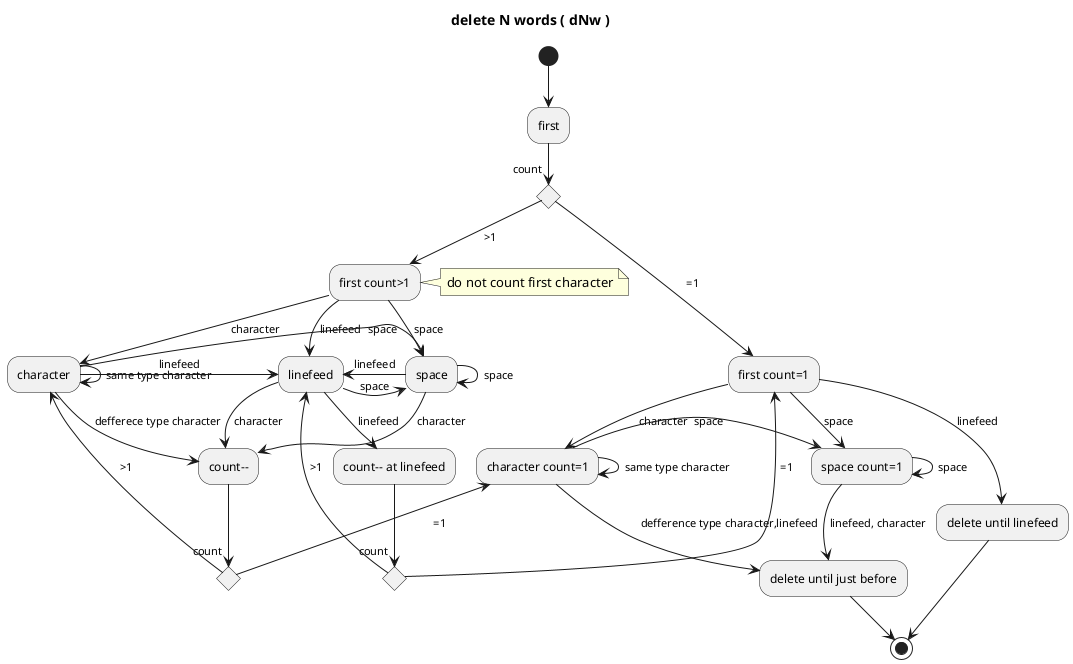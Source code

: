@startuml
title delete N words ( dNw )

(*) --> first
if "count" then
--> [ =1] "first count=1"
else
--> [>1] "first count>1"
note right :do not count first character
end if

"first count=1" --> [character] "character count=1"
"first count=1" --> [space] "space count=1"
"first count=1" --> [linefeed] "delete until linefeed"
"delete until linefeed" --> (*)
"character count=1" --> [defference type character,linefeed] "delete until just before"
"character count=1" -> [same type character] "character count=1"
"character count=1" -> [space] "space count=1"
"space count=1" -> [space] "space count=1"
"space count=1" --> [linefeed, character] "delete until just before"
"delete until just before" --> (*)

"first count>1" --> [character] "character"
"first count>1" --> [space] "space"
"first count>1" --> [linefeed] "linefeed"
"character" --> [defferece type character] "count--"
if "count" then
-up-> [ =1] "character count=1"
else
-up-> [>1] "character"
end if
"character" -> [same type character] "character"
"character" -> [space] "space"
"character" -> [linefeed] "linefeed"
"space" --> [character] "count--"
"space" -> [space] "space"
"space" -> [linefeed] linefeed
"linefeed" -down-> [linefeed] "count-- at linefeed"
if "count" then
-up-> [ =1] "first count=1"
else
-up-> [>1] "linefeed"
end if
"linefeed" --> [character] "count--"
"linefeed" -> [space] "space"

@enduml

